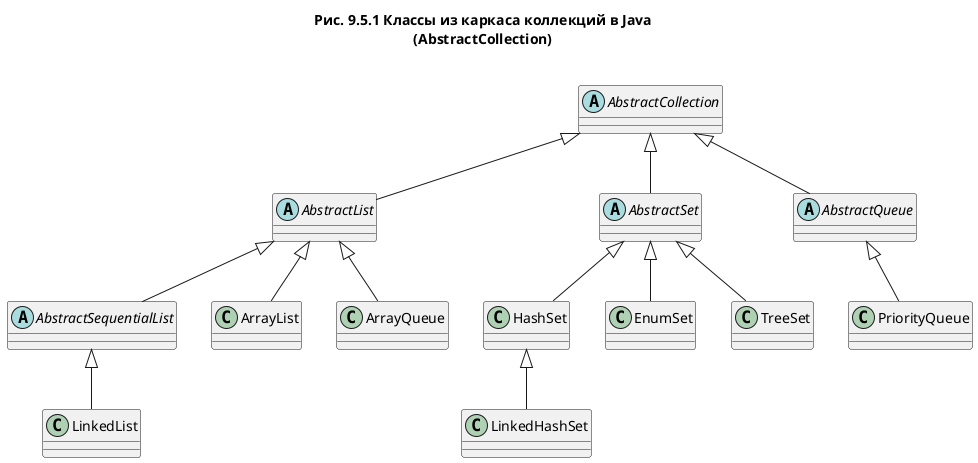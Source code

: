 @startuml
title
Рис. 9.5.1 Классы из каркаса коллекций в Java
(AbstractCollection)

end title

abstract class "AbstractCollection" as cl1 {}
abstract class "AbstractList" as cl2 {}
abstract class "AbstractSet" as cl3 {}
abstract class "AbstractQueue" as cl4 {}

abstract class "AbstractSequentialList" as cl5 {}
class "LinkedList" as cl6 {}
class "ArrayList" as cl7 {}

class "HashSet" as cl8 {}
class "LinkedHashSet" as cl9 {}
class "EnumSet" as cl10 {}
class "TreeSet" as cl11 {}

class "PriorityQueue" as cl12 {}
class "ArrayQueue" as cl13 {}


cl1 <|-- cl2
cl1 <|-- cl3
cl1 <|-- cl4

cl2 <|-- cl5
cl5 <|-- cl6
cl2 <|-- cl7

cl3 <|-- cl8
cl8 <|-- cl9
cl3 <|-- cl10
cl3 <|-- cl11

cl4 <|-- cl12
cl2 <|-- cl13

@enduml
